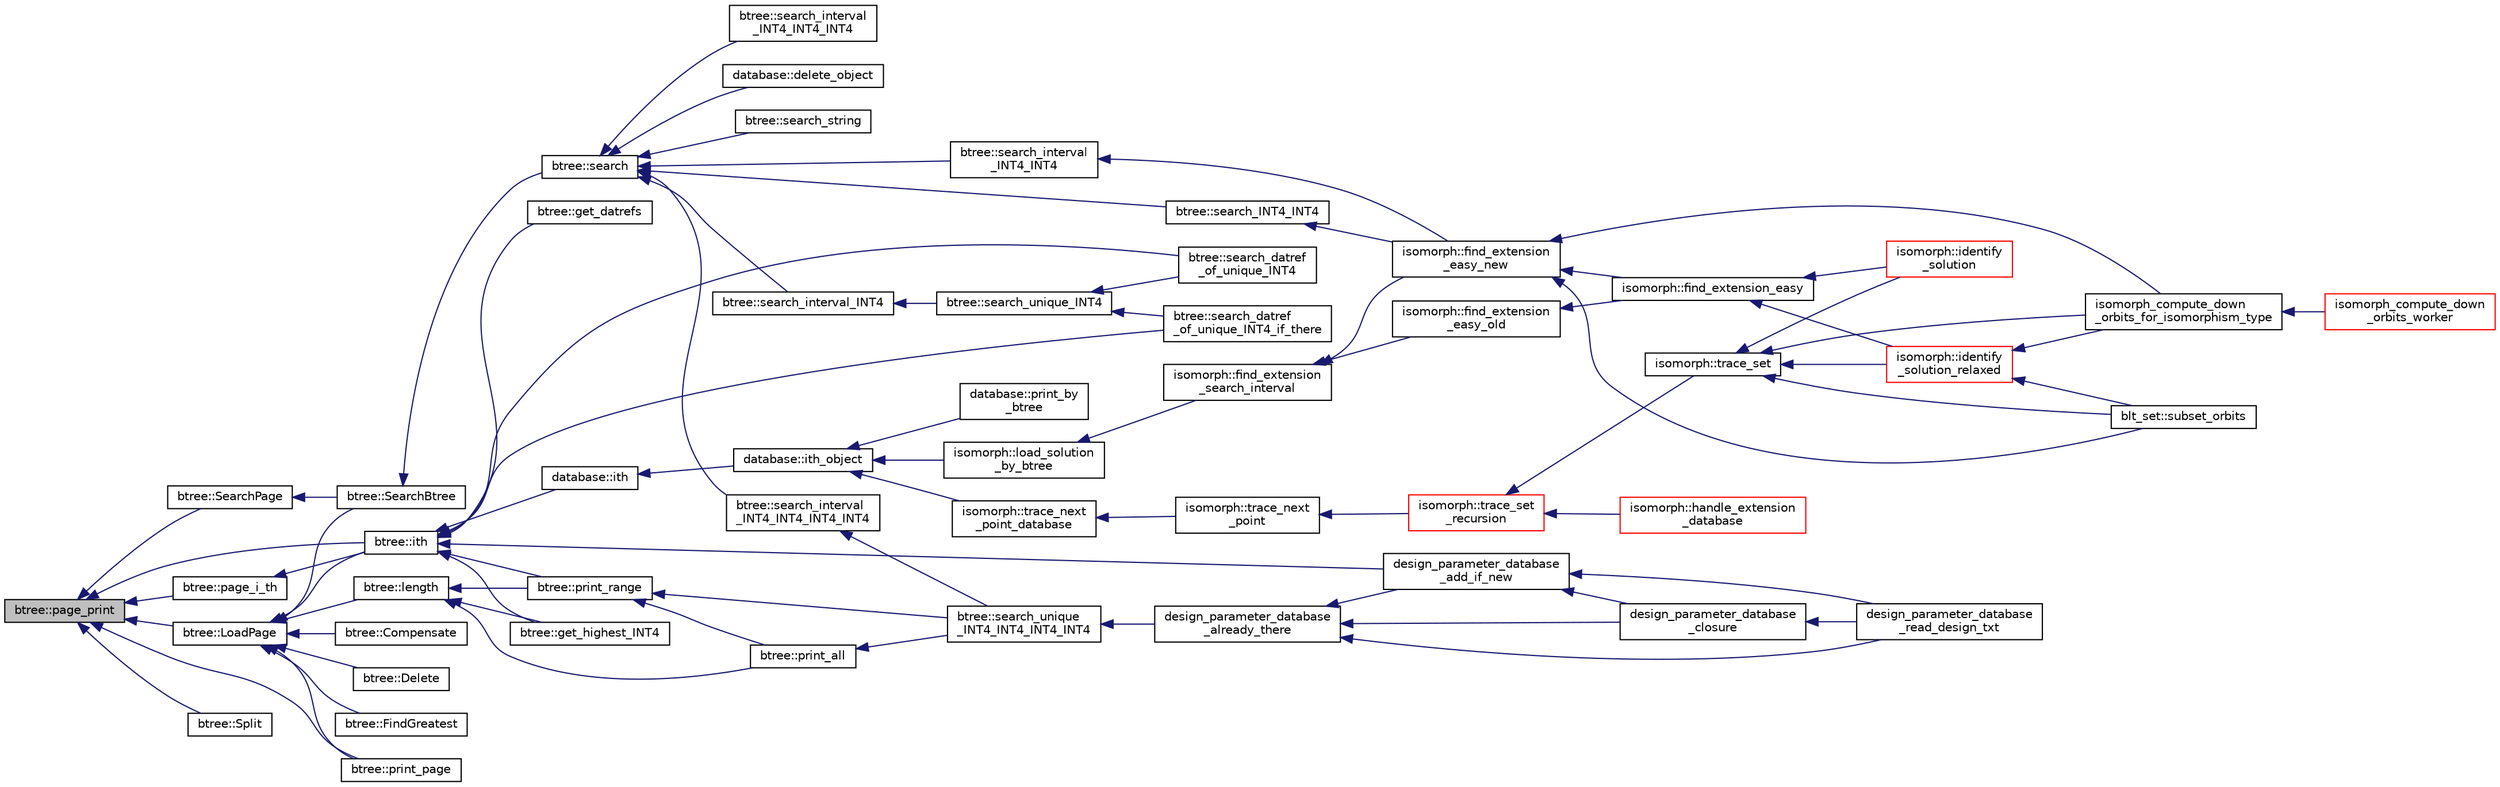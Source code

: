 digraph "btree::page_print"
{
  edge [fontname="Helvetica",fontsize="10",labelfontname="Helvetica",labelfontsize="10"];
  node [fontname="Helvetica",fontsize="10",shape=record];
  rankdir="LR";
  Node3032 [label="btree::page_print",height=0.2,width=0.4,color="black", fillcolor="grey75", style="filled", fontcolor="black"];
  Node3032 -> Node3033 [dir="back",color="midnightblue",fontsize="10",style="solid",fontname="Helvetica"];
  Node3033 [label="btree::LoadPage",height=0.2,width=0.4,color="black", fillcolor="white", style="filled",URL="$dd/db0/classbtree.html#a29d23b8b151b6b793aa1184ca6ccc947"];
  Node3033 -> Node3034 [dir="back",color="midnightblue",fontsize="10",style="solid",fontname="Helvetica"];
  Node3034 [label="btree::SearchBtree",height=0.2,width=0.4,color="black", fillcolor="white", style="filled",URL="$dd/db0/classbtree.html#a6717768edf4de1aad4736c303bcedddd"];
  Node3034 -> Node3035 [dir="back",color="midnightblue",fontsize="10",style="solid",fontname="Helvetica"];
  Node3035 [label="btree::search",height=0.2,width=0.4,color="black", fillcolor="white", style="filled",URL="$dd/db0/classbtree.html#a0aea262fd4da610b2276f7742fc999d5"];
  Node3035 -> Node3036 [dir="back",color="midnightblue",fontsize="10",style="solid",fontname="Helvetica"];
  Node3036 [label="btree::search_string",height=0.2,width=0.4,color="black", fillcolor="white", style="filled",URL="$dd/db0/classbtree.html#a683397734819951c911ba7f5c35c8fac"];
  Node3035 -> Node3037 [dir="back",color="midnightblue",fontsize="10",style="solid",fontname="Helvetica"];
  Node3037 [label="btree::search_interval_INT4",height=0.2,width=0.4,color="black", fillcolor="white", style="filled",URL="$dd/db0/classbtree.html#a8a89cbed12d4ac832d89dcc16dc6dcf2"];
  Node3037 -> Node3038 [dir="back",color="midnightblue",fontsize="10",style="solid",fontname="Helvetica"];
  Node3038 [label="btree::search_unique_INT4",height=0.2,width=0.4,color="black", fillcolor="white", style="filled",URL="$dd/db0/classbtree.html#addbd561c995e88b0f944cc39e4bf7215"];
  Node3038 -> Node3039 [dir="back",color="midnightblue",fontsize="10",style="solid",fontname="Helvetica"];
  Node3039 [label="btree::search_datref\l_of_unique_INT4",height=0.2,width=0.4,color="black", fillcolor="white", style="filled",URL="$dd/db0/classbtree.html#a346c06a9e28986d1e28065fb935eee35"];
  Node3038 -> Node3040 [dir="back",color="midnightblue",fontsize="10",style="solid",fontname="Helvetica"];
  Node3040 [label="btree::search_datref\l_of_unique_INT4_if_there",height=0.2,width=0.4,color="black", fillcolor="white", style="filled",URL="$dd/db0/classbtree.html#afceff3e8dd827e4d687e2a82bed46256"];
  Node3035 -> Node3041 [dir="back",color="midnightblue",fontsize="10",style="solid",fontname="Helvetica"];
  Node3041 [label="btree::search_interval\l_INT4_INT4",height=0.2,width=0.4,color="black", fillcolor="white", style="filled",URL="$dd/db0/classbtree.html#a3bff689197882a625884b9625495c46f"];
  Node3041 -> Node3042 [dir="back",color="midnightblue",fontsize="10",style="solid",fontname="Helvetica"];
  Node3042 [label="isomorph::find_extension\l_easy_new",height=0.2,width=0.4,color="black", fillcolor="white", style="filled",URL="$d3/d5f/classisomorph.html#a239dde6a8264198fc3f6fb2e15cd882d"];
  Node3042 -> Node3043 [dir="back",color="midnightblue",fontsize="10",style="solid",fontname="Helvetica"];
  Node3043 [label="blt_set::subset_orbits",height=0.2,width=0.4,color="black", fillcolor="white", style="filled",URL="$d1/d3d/classblt__set.html#af8f79fc4346244acfa0e2c2d23c36993"];
  Node3042 -> Node3044 [dir="back",color="midnightblue",fontsize="10",style="solid",fontname="Helvetica"];
  Node3044 [label="isomorph::find_extension_easy",height=0.2,width=0.4,color="black", fillcolor="white", style="filled",URL="$d3/d5f/classisomorph.html#a2861ed73bff2090e2c2a97e263258134"];
  Node3044 -> Node3045 [dir="back",color="midnightblue",fontsize="10",style="solid",fontname="Helvetica"];
  Node3045 [label="isomorph::identify\l_solution_relaxed",height=0.2,width=0.4,color="red", fillcolor="white", style="filled",URL="$d3/d5f/classisomorph.html#a8c36c61c16700d8e570f71f84a4aabc6"];
  Node3045 -> Node3043 [dir="back",color="midnightblue",fontsize="10",style="solid",fontname="Helvetica"];
  Node3045 -> Node3046 [dir="back",color="midnightblue",fontsize="10",style="solid",fontname="Helvetica"];
  Node3046 [label="isomorph_compute_down\l_orbits_for_isomorphism_type",height=0.2,width=0.4,color="black", fillcolor="white", style="filled",URL="$d4/d7e/isomorph__global_8_c.html#a13519b3a5d3b5ceb26b4bec6736b0086"];
  Node3046 -> Node3047 [dir="back",color="midnightblue",fontsize="10",style="solid",fontname="Helvetica"];
  Node3047 [label="isomorph_compute_down\l_orbits_worker",height=0.2,width=0.4,color="red", fillcolor="white", style="filled",URL="$d4/d7e/isomorph__global_8_c.html#a4edf4a833ce5638a3d58cfae1c702b37"];
  Node3044 -> Node3057 [dir="back",color="midnightblue",fontsize="10",style="solid",fontname="Helvetica"];
  Node3057 [label="isomorph::identify\l_solution",height=0.2,width=0.4,color="red", fillcolor="white", style="filled",URL="$d3/d5f/classisomorph.html#abc63d2e561a6209e32c47d8486c9a67e"];
  Node3042 -> Node3046 [dir="back",color="midnightblue",fontsize="10",style="solid",fontname="Helvetica"];
  Node3035 -> Node3066 [dir="back",color="midnightblue",fontsize="10",style="solid",fontname="Helvetica"];
  Node3066 [label="btree::search_interval\l_INT4_INT4_INT4",height=0.2,width=0.4,color="black", fillcolor="white", style="filled",URL="$dd/db0/classbtree.html#a8d53c9c59ac02f36c4c25cc0079c8918"];
  Node3035 -> Node3067 [dir="back",color="midnightblue",fontsize="10",style="solid",fontname="Helvetica"];
  Node3067 [label="btree::search_interval\l_INT4_INT4_INT4_INT4",height=0.2,width=0.4,color="black", fillcolor="white", style="filled",URL="$dd/db0/classbtree.html#a5a22b7f3ea6107cda032f669c00ad3d9"];
  Node3067 -> Node3068 [dir="back",color="midnightblue",fontsize="10",style="solid",fontname="Helvetica"];
  Node3068 [label="btree::search_unique\l_INT4_INT4_INT4_INT4",height=0.2,width=0.4,color="black", fillcolor="white", style="filled",URL="$dd/db0/classbtree.html#a84ca9f7c7d10a5fbf123bf68081519e1"];
  Node3068 -> Node3069 [dir="back",color="midnightblue",fontsize="10",style="solid",fontname="Helvetica"];
  Node3069 [label="design_parameter_database\l_already_there",height=0.2,width=0.4,color="black", fillcolor="white", style="filled",URL="$d9/d60/discreta_8h.html#a1a30451e84e5db071c2b0de9262b9753"];
  Node3069 -> Node3070 [dir="back",color="midnightblue",fontsize="10",style="solid",fontname="Helvetica"];
  Node3070 [label="design_parameter_database\l_add_if_new",height=0.2,width=0.4,color="black", fillcolor="white", style="filled",URL="$d9/d60/discreta_8h.html#afab003d450b51bb6c988b57c3451f535"];
  Node3070 -> Node3071 [dir="back",color="midnightblue",fontsize="10",style="solid",fontname="Helvetica"];
  Node3071 [label="design_parameter_database\l_closure",height=0.2,width=0.4,color="black", fillcolor="white", style="filled",URL="$d9/d60/discreta_8h.html#a311d21856b33e2872f1d686c191b0003"];
  Node3071 -> Node3072 [dir="back",color="midnightblue",fontsize="10",style="solid",fontname="Helvetica"];
  Node3072 [label="design_parameter_database\l_read_design_txt",height=0.2,width=0.4,color="black", fillcolor="white", style="filled",URL="$d9/d60/discreta_8h.html#ac12f39c2d57b543c801c36d26f237ac7"];
  Node3070 -> Node3072 [dir="back",color="midnightblue",fontsize="10",style="solid",fontname="Helvetica"];
  Node3069 -> Node3071 [dir="back",color="midnightblue",fontsize="10",style="solid",fontname="Helvetica"];
  Node3069 -> Node3072 [dir="back",color="midnightblue",fontsize="10",style="solid",fontname="Helvetica"];
  Node3035 -> Node3073 [dir="back",color="midnightblue",fontsize="10",style="solid",fontname="Helvetica"];
  Node3073 [label="btree::search_INT4_INT4",height=0.2,width=0.4,color="black", fillcolor="white", style="filled",URL="$dd/db0/classbtree.html#a8746bb2cda91692ba57e9a72dde59a23"];
  Node3073 -> Node3042 [dir="back",color="midnightblue",fontsize="10",style="solid",fontname="Helvetica"];
  Node3035 -> Node3074 [dir="back",color="midnightblue",fontsize="10",style="solid",fontname="Helvetica"];
  Node3074 [label="database::delete_object",height=0.2,width=0.4,color="black", fillcolor="white", style="filled",URL="$db/d72/classdatabase.html#a69f061ffa820d1926718dafad5f5513c"];
  Node3033 -> Node3075 [dir="back",color="midnightblue",fontsize="10",style="solid",fontname="Helvetica"];
  Node3075 [label="btree::length",height=0.2,width=0.4,color="black", fillcolor="white", style="filled",URL="$dd/db0/classbtree.html#ac75ef7763f81f808bdf266f12d1fa137"];
  Node3075 -> Node3076 [dir="back",color="midnightblue",fontsize="10",style="solid",fontname="Helvetica"];
  Node3076 [label="btree::get_highest_INT4",height=0.2,width=0.4,color="black", fillcolor="white", style="filled",URL="$dd/db0/classbtree.html#a699ad5c8c9d1d516693954e5178be309"];
  Node3075 -> Node3077 [dir="back",color="midnightblue",fontsize="10",style="solid",fontname="Helvetica"];
  Node3077 [label="btree::print_all",height=0.2,width=0.4,color="black", fillcolor="white", style="filled",URL="$dd/db0/classbtree.html#a34c238b9ff5f8dcdf31948c0abba05ca"];
  Node3077 -> Node3068 [dir="back",color="midnightblue",fontsize="10",style="solid",fontname="Helvetica"];
  Node3075 -> Node3078 [dir="back",color="midnightblue",fontsize="10",style="solid",fontname="Helvetica"];
  Node3078 [label="btree::print_range",height=0.2,width=0.4,color="black", fillcolor="white", style="filled",URL="$dd/db0/classbtree.html#afdde4b8008679f3c85b24b254a5ffdad"];
  Node3078 -> Node3068 [dir="back",color="midnightblue",fontsize="10",style="solid",fontname="Helvetica"];
  Node3078 -> Node3077 [dir="back",color="midnightblue",fontsize="10",style="solid",fontname="Helvetica"];
  Node3033 -> Node3079 [dir="back",color="midnightblue",fontsize="10",style="solid",fontname="Helvetica"];
  Node3079 [label="btree::ith",height=0.2,width=0.4,color="black", fillcolor="white", style="filled",URL="$dd/db0/classbtree.html#aba50733eb0d292c2fd103cd6721cc1d6"];
  Node3079 -> Node3070 [dir="back",color="midnightblue",fontsize="10",style="solid",fontname="Helvetica"];
  Node3079 -> Node3039 [dir="back",color="midnightblue",fontsize="10",style="solid",fontname="Helvetica"];
  Node3079 -> Node3040 [dir="back",color="midnightblue",fontsize="10",style="solid",fontname="Helvetica"];
  Node3079 -> Node3076 [dir="back",color="midnightblue",fontsize="10",style="solid",fontname="Helvetica"];
  Node3079 -> Node3080 [dir="back",color="midnightblue",fontsize="10",style="solid",fontname="Helvetica"];
  Node3080 [label="btree::get_datrefs",height=0.2,width=0.4,color="black", fillcolor="white", style="filled",URL="$dd/db0/classbtree.html#a4f8c801758d3fdb0e12cfa8be1bcdd74"];
  Node3079 -> Node3078 [dir="back",color="midnightblue",fontsize="10",style="solid",fontname="Helvetica"];
  Node3079 -> Node3081 [dir="back",color="midnightblue",fontsize="10",style="solid",fontname="Helvetica"];
  Node3081 [label="database::ith",height=0.2,width=0.4,color="black", fillcolor="white", style="filled",URL="$db/d72/classdatabase.html#af17af33b686cba55558237b04714108f"];
  Node3081 -> Node3082 [dir="back",color="midnightblue",fontsize="10",style="solid",fontname="Helvetica"];
  Node3082 [label="database::ith_object",height=0.2,width=0.4,color="black", fillcolor="white", style="filled",URL="$db/d72/classdatabase.html#a1516bb38a4c846172354291271700d07"];
  Node3082 -> Node3083 [dir="back",color="midnightblue",fontsize="10",style="solid",fontname="Helvetica"];
  Node3083 [label="database::print_by\l_btree",height=0.2,width=0.4,color="black", fillcolor="white", style="filled",URL="$db/d72/classdatabase.html#ac45ae44f2a861557ced6e5ab7c146717"];
  Node3082 -> Node3084 [dir="back",color="midnightblue",fontsize="10",style="solid",fontname="Helvetica"];
  Node3084 [label="isomorph::load_solution\l_by_btree",height=0.2,width=0.4,color="black", fillcolor="white", style="filled",URL="$d3/d5f/classisomorph.html#a7e1d9b879292c9f8c6a83c03073826f3"];
  Node3084 -> Node3085 [dir="back",color="midnightblue",fontsize="10",style="solid",fontname="Helvetica"];
  Node3085 [label="isomorph::find_extension\l_search_interval",height=0.2,width=0.4,color="black", fillcolor="white", style="filled",URL="$d3/d5f/classisomorph.html#af2d3de77d6df176083f2af2e1108ccb4"];
  Node3085 -> Node3086 [dir="back",color="midnightblue",fontsize="10",style="solid",fontname="Helvetica"];
  Node3086 [label="isomorph::find_extension\l_easy_old",height=0.2,width=0.4,color="black", fillcolor="white", style="filled",URL="$d3/d5f/classisomorph.html#ac527cea5328b515e3194c998217ea0bf"];
  Node3086 -> Node3044 [dir="back",color="midnightblue",fontsize="10",style="solid",fontname="Helvetica"];
  Node3085 -> Node3042 [dir="back",color="midnightblue",fontsize="10",style="solid",fontname="Helvetica"];
  Node3082 -> Node3087 [dir="back",color="midnightblue",fontsize="10",style="solid",fontname="Helvetica"];
  Node3087 [label="isomorph::trace_next\l_point_database",height=0.2,width=0.4,color="black", fillcolor="white", style="filled",URL="$d3/d5f/classisomorph.html#a45b142052e2877d9dcaa9f805a95f18f"];
  Node3087 -> Node3088 [dir="back",color="midnightblue",fontsize="10",style="solid",fontname="Helvetica"];
  Node3088 [label="isomorph::trace_next\l_point",height=0.2,width=0.4,color="black", fillcolor="white", style="filled",URL="$d3/d5f/classisomorph.html#abbd0155495f572d2ba628955275cc7da"];
  Node3088 -> Node3089 [dir="back",color="midnightblue",fontsize="10",style="solid",fontname="Helvetica"];
  Node3089 [label="isomorph::trace_set\l_recursion",height=0.2,width=0.4,color="red", fillcolor="white", style="filled",URL="$d3/d5f/classisomorph.html#a8ef29320b04d7ca09212706e47b013b9"];
  Node3089 -> Node3090 [dir="back",color="midnightblue",fontsize="10",style="solid",fontname="Helvetica"];
  Node3090 [label="isomorph::trace_set",height=0.2,width=0.4,color="black", fillcolor="white", style="filled",URL="$d3/d5f/classisomorph.html#ab7bbf8af4ad4d1c7bcbbd190ee2ce6a6"];
  Node3090 -> Node3043 [dir="back",color="midnightblue",fontsize="10",style="solid",fontname="Helvetica"];
  Node3090 -> Node3046 [dir="back",color="midnightblue",fontsize="10",style="solid",fontname="Helvetica"];
  Node3090 -> Node3045 [dir="back",color="midnightblue",fontsize="10",style="solid",fontname="Helvetica"];
  Node3090 -> Node3057 [dir="back",color="midnightblue",fontsize="10",style="solid",fontname="Helvetica"];
  Node3089 -> Node3091 [dir="back",color="midnightblue",fontsize="10",style="solid",fontname="Helvetica"];
  Node3091 [label="isomorph::handle_extension\l_database",height=0.2,width=0.4,color="red", fillcolor="white", style="filled",URL="$d3/d5f/classisomorph.html#ad98512c3c74bafd90d4d23cf048ebc2e"];
  Node3033 -> Node3094 [dir="back",color="midnightblue",fontsize="10",style="solid",fontname="Helvetica"];
  Node3094 [label="btree::Delete",height=0.2,width=0.4,color="black", fillcolor="white", style="filled",URL="$dd/db0/classbtree.html#a79bf3a5ba68348f79df3da7875b40228"];
  Node3033 -> Node3095 [dir="back",color="midnightblue",fontsize="10",style="solid",fontname="Helvetica"];
  Node3095 [label="btree::FindGreatest",height=0.2,width=0.4,color="black", fillcolor="white", style="filled",URL="$dd/db0/classbtree.html#a45bbef6d83e3e0ca26448baa2b4ea1c9"];
  Node3033 -> Node3096 [dir="back",color="midnightblue",fontsize="10",style="solid",fontname="Helvetica"];
  Node3096 [label="btree::Compensate",height=0.2,width=0.4,color="black", fillcolor="white", style="filled",URL="$dd/db0/classbtree.html#ae778b7f97622e4511e84b543343b6024"];
  Node3033 -> Node3097 [dir="back",color="midnightblue",fontsize="10",style="solid",fontname="Helvetica"];
  Node3097 [label="btree::print_page",height=0.2,width=0.4,color="black", fillcolor="white", style="filled",URL="$dd/db0/classbtree.html#a844ce0c89c957a300e1e67223252440d"];
  Node3032 -> Node3098 [dir="back",color="midnightblue",fontsize="10",style="solid",fontname="Helvetica"];
  Node3098 [label="btree::SearchPage",height=0.2,width=0.4,color="black", fillcolor="white", style="filled",URL="$dd/db0/classbtree.html#a36608b9c27c8207ddb8f6b5f706ab439"];
  Node3098 -> Node3034 [dir="back",color="midnightblue",fontsize="10",style="solid",fontname="Helvetica"];
  Node3032 -> Node3079 [dir="back",color="midnightblue",fontsize="10",style="solid",fontname="Helvetica"];
  Node3032 -> Node3099 [dir="back",color="midnightblue",fontsize="10",style="solid",fontname="Helvetica"];
  Node3099 [label="btree::page_i_th",height=0.2,width=0.4,color="black", fillcolor="white", style="filled",URL="$dd/db0/classbtree.html#a46150b5fbb59f760f6269ce559b38525"];
  Node3099 -> Node3079 [dir="back",color="midnightblue",fontsize="10",style="solid",fontname="Helvetica"];
  Node3032 -> Node3100 [dir="back",color="midnightblue",fontsize="10",style="solid",fontname="Helvetica"];
  Node3100 [label="btree::Split",height=0.2,width=0.4,color="black", fillcolor="white", style="filled",URL="$dd/db0/classbtree.html#a5596bf9f5e2d58fd57683d58c2c267d4"];
  Node3032 -> Node3097 [dir="back",color="midnightblue",fontsize="10",style="solid",fontname="Helvetica"];
}
